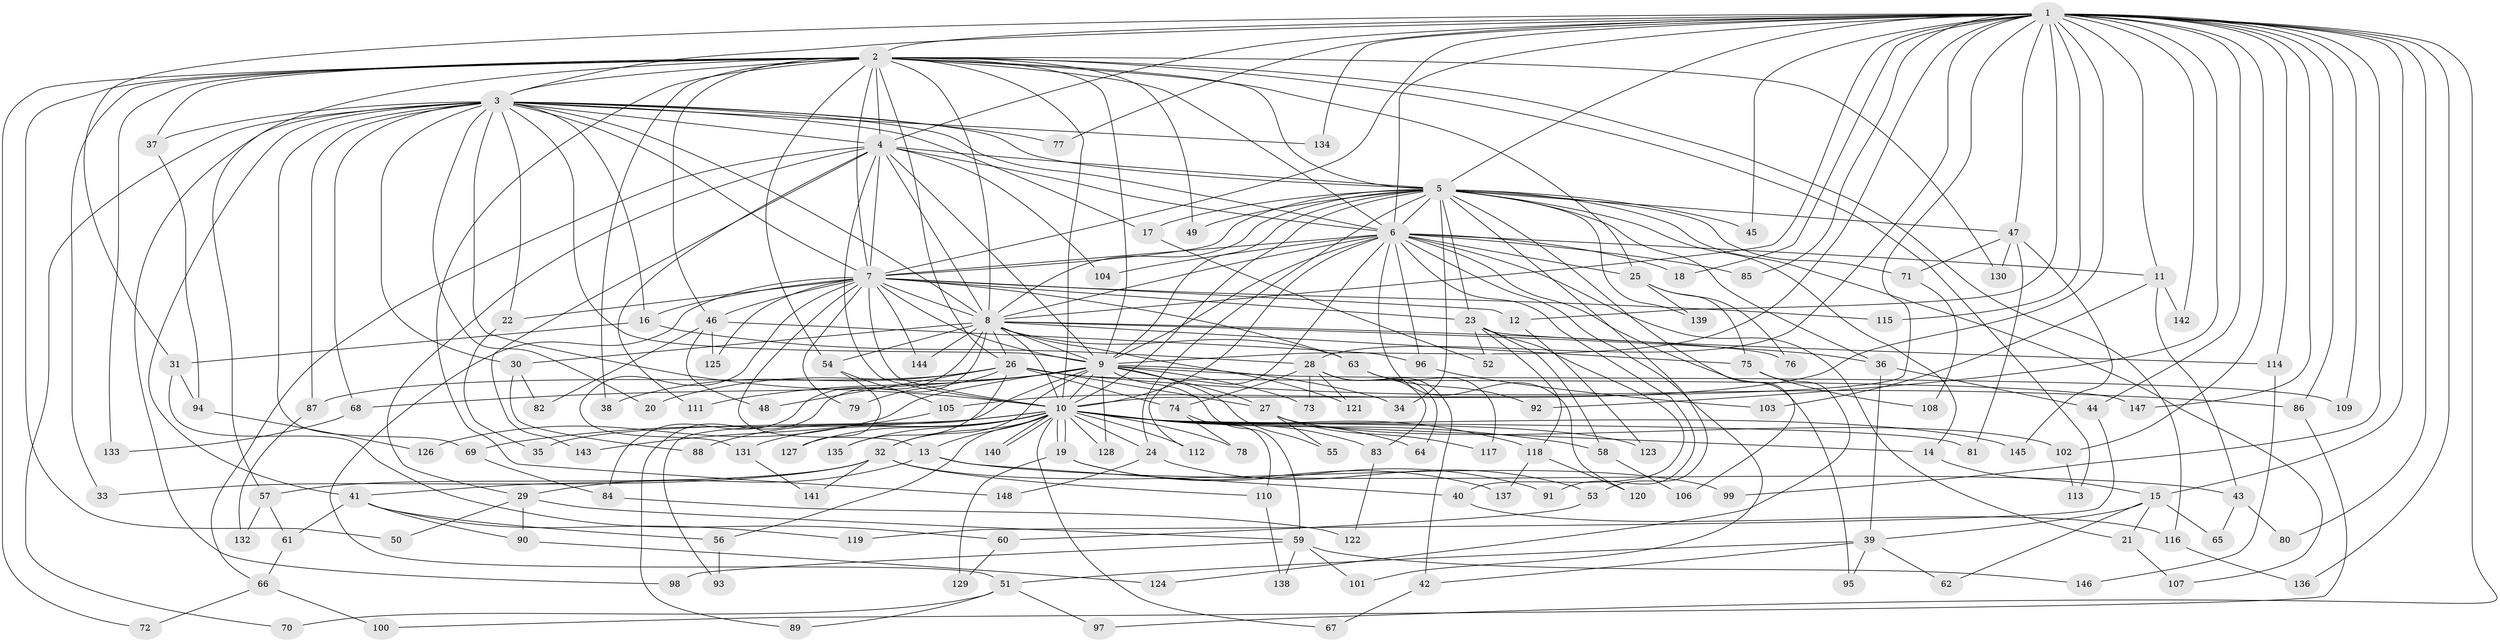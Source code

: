 // coarse degree distribution, {32: 0.019417475728155338, 23: 0.019417475728155338, 14: 0.009708737864077669, 22: 0.019417475728155338, 20: 0.009708737864077669, 21: 0.019417475728155338, 4: 0.0970873786407767, 3: 0.23300970873786409, 5: 0.07766990291262135, 2: 0.4077669902912621, 7: 0.009708737864077669, 12: 0.009708737864077669, 8: 0.009708737864077669, 6: 0.04854368932038835, 9: 0.009708737864077669}
// Generated by graph-tools (version 1.1) at 2025/17/03/04/25 18:17:48]
// undirected, 148 vertices, 321 edges
graph export_dot {
graph [start="1"]
  node [color=gray90,style=filled];
  1;
  2;
  3;
  4;
  5;
  6;
  7;
  8;
  9;
  10;
  11;
  12;
  13;
  14;
  15;
  16;
  17;
  18;
  19;
  20;
  21;
  22;
  23;
  24;
  25;
  26;
  27;
  28;
  29;
  30;
  31;
  32;
  33;
  34;
  35;
  36;
  37;
  38;
  39;
  40;
  41;
  42;
  43;
  44;
  45;
  46;
  47;
  48;
  49;
  50;
  51;
  52;
  53;
  54;
  55;
  56;
  57;
  58;
  59;
  60;
  61;
  62;
  63;
  64;
  65;
  66;
  67;
  68;
  69;
  70;
  71;
  72;
  73;
  74;
  75;
  76;
  77;
  78;
  79;
  80;
  81;
  82;
  83;
  84;
  85;
  86;
  87;
  88;
  89;
  90;
  91;
  92;
  93;
  94;
  95;
  96;
  97;
  98;
  99;
  100;
  101;
  102;
  103;
  104;
  105;
  106;
  107;
  108;
  109;
  110;
  111;
  112;
  113;
  114;
  115;
  116;
  117;
  118;
  119;
  120;
  121;
  122;
  123;
  124;
  125;
  126;
  127;
  128;
  129;
  130;
  131;
  132;
  133;
  134;
  135;
  136;
  137;
  138;
  139;
  140;
  141;
  142;
  143;
  144;
  145;
  146;
  147;
  148;
  1 -- 2;
  1 -- 3;
  1 -- 4;
  1 -- 5;
  1 -- 6;
  1 -- 7;
  1 -- 8;
  1 -- 9;
  1 -- 10;
  1 -- 11;
  1 -- 12;
  1 -- 15;
  1 -- 18;
  1 -- 28;
  1 -- 31;
  1 -- 44;
  1 -- 45;
  1 -- 47;
  1 -- 77;
  1 -- 80;
  1 -- 85;
  1 -- 86;
  1 -- 92;
  1 -- 97;
  1 -- 99;
  1 -- 102;
  1 -- 105;
  1 -- 109;
  1 -- 114;
  1 -- 115;
  1 -- 134;
  1 -- 136;
  1 -- 142;
  1 -- 147;
  2 -- 3;
  2 -- 4;
  2 -- 5;
  2 -- 6;
  2 -- 7;
  2 -- 8;
  2 -- 9;
  2 -- 10;
  2 -- 25;
  2 -- 26;
  2 -- 33;
  2 -- 37;
  2 -- 38;
  2 -- 46;
  2 -- 49;
  2 -- 50;
  2 -- 54;
  2 -- 57;
  2 -- 72;
  2 -- 113;
  2 -- 116;
  2 -- 130;
  2 -- 133;
  2 -- 148;
  3 -- 4;
  3 -- 5;
  3 -- 6;
  3 -- 7;
  3 -- 8;
  3 -- 9;
  3 -- 10;
  3 -- 16;
  3 -- 17;
  3 -- 20;
  3 -- 22;
  3 -- 30;
  3 -- 37;
  3 -- 41;
  3 -- 68;
  3 -- 69;
  3 -- 70;
  3 -- 77;
  3 -- 87;
  3 -- 98;
  3 -- 134;
  4 -- 5;
  4 -- 6;
  4 -- 7;
  4 -- 8;
  4 -- 9;
  4 -- 10;
  4 -- 29;
  4 -- 66;
  4 -- 104;
  4 -- 111;
  4 -- 143;
  5 -- 6;
  5 -- 7;
  5 -- 8;
  5 -- 9;
  5 -- 10;
  5 -- 14;
  5 -- 17;
  5 -- 23;
  5 -- 24;
  5 -- 34;
  5 -- 36;
  5 -- 45;
  5 -- 47;
  5 -- 49;
  5 -- 53;
  5 -- 71;
  5 -- 106;
  5 -- 107;
  5 -- 139;
  6 -- 7;
  6 -- 8;
  6 -- 9;
  6 -- 10;
  6 -- 11;
  6 -- 18;
  6 -- 21;
  6 -- 25;
  6 -- 85;
  6 -- 91;
  6 -- 95;
  6 -- 96;
  6 -- 101;
  6 -- 104;
  6 -- 112;
  6 -- 120;
  7 -- 8;
  7 -- 9;
  7 -- 10;
  7 -- 12;
  7 -- 13;
  7 -- 16;
  7 -- 22;
  7 -- 23;
  7 -- 46;
  7 -- 51;
  7 -- 63;
  7 -- 79;
  7 -- 115;
  7 -- 125;
  7 -- 131;
  7 -- 144;
  8 -- 9;
  8 -- 10;
  8 -- 26;
  8 -- 30;
  8 -- 36;
  8 -- 54;
  8 -- 63;
  8 -- 75;
  8 -- 76;
  8 -- 84;
  8 -- 89;
  8 -- 121;
  8 -- 144;
  9 -- 10;
  9 -- 20;
  9 -- 27;
  9 -- 32;
  9 -- 34;
  9 -- 55;
  9 -- 59;
  9 -- 68;
  9 -- 73;
  9 -- 93;
  9 -- 109;
  9 -- 111;
  9 -- 126;
  9 -- 128;
  10 -- 13;
  10 -- 14;
  10 -- 19;
  10 -- 19;
  10 -- 24;
  10 -- 32;
  10 -- 35;
  10 -- 56;
  10 -- 58;
  10 -- 64;
  10 -- 67;
  10 -- 69;
  10 -- 78;
  10 -- 81;
  10 -- 83;
  10 -- 88;
  10 -- 112;
  10 -- 118;
  10 -- 123;
  10 -- 127;
  10 -- 128;
  10 -- 131;
  10 -- 135;
  10 -- 140;
  10 -- 140;
  10 -- 145;
  11 -- 43;
  11 -- 103;
  11 -- 142;
  12 -- 123;
  13 -- 29;
  13 -- 40;
  13 -- 43;
  14 -- 15;
  15 -- 21;
  15 -- 39;
  15 -- 62;
  15 -- 65;
  16 -- 28;
  16 -- 31;
  17 -- 52;
  19 -- 91;
  19 -- 129;
  19 -- 137;
  21 -- 107;
  22 -- 35;
  23 -- 40;
  23 -- 52;
  23 -- 58;
  23 -- 114;
  23 -- 118;
  24 -- 53;
  24 -- 148;
  25 -- 75;
  25 -- 76;
  25 -- 139;
  26 -- 27;
  26 -- 38;
  26 -- 48;
  26 -- 74;
  26 -- 79;
  26 -- 86;
  26 -- 87;
  26 -- 135;
  26 -- 147;
  27 -- 55;
  27 -- 102;
  27 -- 117;
  28 -- 42;
  28 -- 64;
  28 -- 73;
  28 -- 74;
  28 -- 83;
  28 -- 121;
  29 -- 50;
  29 -- 59;
  29 -- 90;
  30 -- 82;
  30 -- 88;
  31 -- 60;
  31 -- 94;
  32 -- 33;
  32 -- 41;
  32 -- 57;
  32 -- 99;
  32 -- 110;
  32 -- 141;
  36 -- 39;
  36 -- 44;
  37 -- 94;
  39 -- 42;
  39 -- 51;
  39 -- 62;
  39 -- 95;
  40 -- 116;
  41 -- 56;
  41 -- 61;
  41 -- 90;
  41 -- 119;
  42 -- 67;
  43 -- 65;
  43 -- 80;
  44 -- 119;
  46 -- 48;
  46 -- 82;
  46 -- 96;
  46 -- 125;
  47 -- 71;
  47 -- 81;
  47 -- 130;
  47 -- 145;
  51 -- 70;
  51 -- 89;
  51 -- 97;
  53 -- 60;
  54 -- 105;
  54 -- 127;
  56 -- 93;
  57 -- 61;
  57 -- 132;
  58 -- 106;
  59 -- 98;
  59 -- 101;
  59 -- 138;
  59 -- 146;
  60 -- 129;
  61 -- 66;
  63 -- 92;
  63 -- 117;
  66 -- 72;
  66 -- 100;
  68 -- 133;
  69 -- 84;
  71 -- 108;
  74 -- 78;
  74 -- 110;
  75 -- 108;
  75 -- 124;
  83 -- 122;
  84 -- 122;
  86 -- 100;
  87 -- 132;
  90 -- 124;
  94 -- 126;
  96 -- 103;
  102 -- 113;
  105 -- 143;
  110 -- 138;
  114 -- 146;
  116 -- 136;
  118 -- 120;
  118 -- 137;
  131 -- 141;
}
